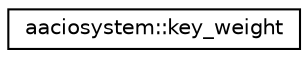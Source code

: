 digraph "Graphical Class Hierarchy"
{
  edge [fontname="Helvetica",fontsize="10",labelfontname="Helvetica",labelfontsize="10"];
  node [fontname="Helvetica",fontsize="10",shape=record];
  rankdir="LR";
  Node0 [label="aaciosystem::key_weight",height=0.2,width=0.4,color="black", fillcolor="white", style="filled",URL="$structaaciosystem_1_1key__weight.html"];
}
